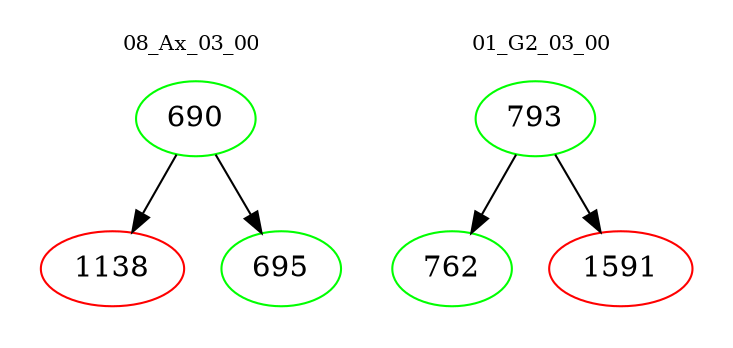 digraph{
subgraph cluster_0 {
color = white
label = "08_Ax_03_00";
fontsize=10;
T0_690 [label="690", color="green"]
T0_690 -> T0_1138 [color="black"]
T0_1138 [label="1138", color="red"]
T0_690 -> T0_695 [color="black"]
T0_695 [label="695", color="green"]
}
subgraph cluster_1 {
color = white
label = "01_G2_03_00";
fontsize=10;
T1_793 [label="793", color="green"]
T1_793 -> T1_762 [color="black"]
T1_762 [label="762", color="green"]
T1_793 -> T1_1591 [color="black"]
T1_1591 [label="1591", color="red"]
}
}
